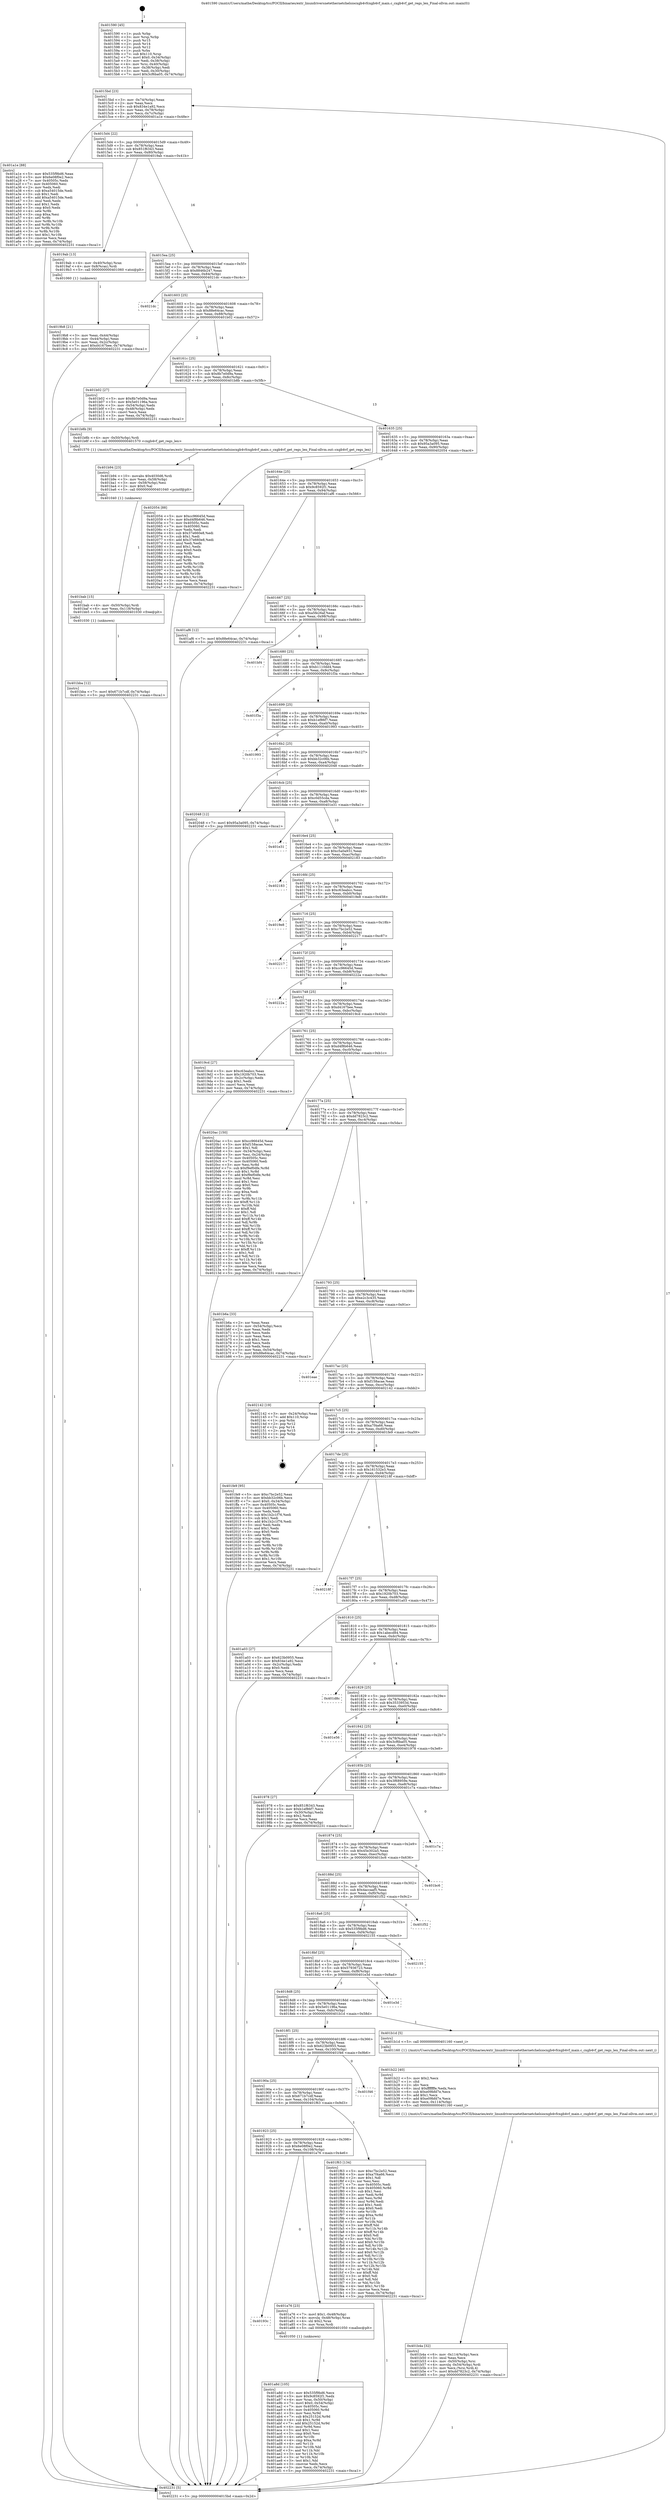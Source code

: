 digraph "0x401590" {
  label = "0x401590 (/mnt/c/Users/mathe/Desktop/tcc/POCII/binaries/extr_linuxdriversnetethernetchelsiocxgb4vfcxgb4vf_main.c_cxgb4vf_get_regs_len_Final-ollvm.out::main(0))"
  labelloc = "t"
  node[shape=record]

  Entry [label="",width=0.3,height=0.3,shape=circle,fillcolor=black,style=filled]
  "0x4015bd" [label="{
     0x4015bd [23]\l
     | [instrs]\l
     &nbsp;&nbsp;0x4015bd \<+3\>: mov -0x74(%rbp),%eax\l
     &nbsp;&nbsp;0x4015c0 \<+2\>: mov %eax,%ecx\l
     &nbsp;&nbsp;0x4015c2 \<+6\>: sub $0x834e1a92,%ecx\l
     &nbsp;&nbsp;0x4015c8 \<+3\>: mov %eax,-0x78(%rbp)\l
     &nbsp;&nbsp;0x4015cb \<+3\>: mov %ecx,-0x7c(%rbp)\l
     &nbsp;&nbsp;0x4015ce \<+6\>: je 0000000000401a1e \<main+0x48e\>\l
  }"]
  "0x401a1e" [label="{
     0x401a1e [88]\l
     | [instrs]\l
     &nbsp;&nbsp;0x401a1e \<+5\>: mov $0x535f9bd6,%eax\l
     &nbsp;&nbsp;0x401a23 \<+5\>: mov $0x6e08f0e2,%ecx\l
     &nbsp;&nbsp;0x401a28 \<+7\>: mov 0x40505c,%edx\l
     &nbsp;&nbsp;0x401a2f \<+7\>: mov 0x405060,%esi\l
     &nbsp;&nbsp;0x401a36 \<+2\>: mov %edx,%edi\l
     &nbsp;&nbsp;0x401a38 \<+6\>: sub $0xa54015de,%edi\l
     &nbsp;&nbsp;0x401a3e \<+3\>: sub $0x1,%edi\l
     &nbsp;&nbsp;0x401a41 \<+6\>: add $0xa54015de,%edi\l
     &nbsp;&nbsp;0x401a47 \<+3\>: imul %edi,%edx\l
     &nbsp;&nbsp;0x401a4a \<+3\>: and $0x1,%edx\l
     &nbsp;&nbsp;0x401a4d \<+3\>: cmp $0x0,%edx\l
     &nbsp;&nbsp;0x401a50 \<+4\>: sete %r8b\l
     &nbsp;&nbsp;0x401a54 \<+3\>: cmp $0xa,%esi\l
     &nbsp;&nbsp;0x401a57 \<+4\>: setl %r9b\l
     &nbsp;&nbsp;0x401a5b \<+3\>: mov %r8b,%r10b\l
     &nbsp;&nbsp;0x401a5e \<+3\>: and %r9b,%r10b\l
     &nbsp;&nbsp;0x401a61 \<+3\>: xor %r9b,%r8b\l
     &nbsp;&nbsp;0x401a64 \<+3\>: or %r8b,%r10b\l
     &nbsp;&nbsp;0x401a67 \<+4\>: test $0x1,%r10b\l
     &nbsp;&nbsp;0x401a6b \<+3\>: cmovne %ecx,%eax\l
     &nbsp;&nbsp;0x401a6e \<+3\>: mov %eax,-0x74(%rbp)\l
     &nbsp;&nbsp;0x401a71 \<+5\>: jmp 0000000000402231 \<main+0xca1\>\l
  }"]
  "0x4015d4" [label="{
     0x4015d4 [22]\l
     | [instrs]\l
     &nbsp;&nbsp;0x4015d4 \<+5\>: jmp 00000000004015d9 \<main+0x49\>\l
     &nbsp;&nbsp;0x4015d9 \<+3\>: mov -0x78(%rbp),%eax\l
     &nbsp;&nbsp;0x4015dc \<+5\>: sub $0x851f6343,%eax\l
     &nbsp;&nbsp;0x4015e1 \<+3\>: mov %eax,-0x80(%rbp)\l
     &nbsp;&nbsp;0x4015e4 \<+6\>: je 00000000004019ab \<main+0x41b\>\l
  }"]
  Exit [label="",width=0.3,height=0.3,shape=circle,fillcolor=black,style=filled,peripheries=2]
  "0x4019ab" [label="{
     0x4019ab [13]\l
     | [instrs]\l
     &nbsp;&nbsp;0x4019ab \<+4\>: mov -0x40(%rbp),%rax\l
     &nbsp;&nbsp;0x4019af \<+4\>: mov 0x8(%rax),%rdi\l
     &nbsp;&nbsp;0x4019b3 \<+5\>: call 0000000000401060 \<atoi@plt\>\l
     | [calls]\l
     &nbsp;&nbsp;0x401060 \{1\} (unknown)\l
  }"]
  "0x4015ea" [label="{
     0x4015ea [25]\l
     | [instrs]\l
     &nbsp;&nbsp;0x4015ea \<+5\>: jmp 00000000004015ef \<main+0x5f\>\l
     &nbsp;&nbsp;0x4015ef \<+3\>: mov -0x78(%rbp),%eax\l
     &nbsp;&nbsp;0x4015f2 \<+5\>: sub $0x8846b247,%eax\l
     &nbsp;&nbsp;0x4015f7 \<+6\>: mov %eax,-0x84(%rbp)\l
     &nbsp;&nbsp;0x4015fd \<+6\>: je 00000000004021dc \<main+0xc4c\>\l
  }"]
  "0x401bba" [label="{
     0x401bba [12]\l
     | [instrs]\l
     &nbsp;&nbsp;0x401bba \<+7\>: movl $0x671b7cdf,-0x74(%rbp)\l
     &nbsp;&nbsp;0x401bc1 \<+5\>: jmp 0000000000402231 \<main+0xca1\>\l
  }"]
  "0x4021dc" [label="{
     0x4021dc\l
  }", style=dashed]
  "0x401603" [label="{
     0x401603 [25]\l
     | [instrs]\l
     &nbsp;&nbsp;0x401603 \<+5\>: jmp 0000000000401608 \<main+0x78\>\l
     &nbsp;&nbsp;0x401608 \<+3\>: mov -0x78(%rbp),%eax\l
     &nbsp;&nbsp;0x40160b \<+5\>: sub $0x88e64cac,%eax\l
     &nbsp;&nbsp;0x401610 \<+6\>: mov %eax,-0x88(%rbp)\l
     &nbsp;&nbsp;0x401616 \<+6\>: je 0000000000401b02 \<main+0x572\>\l
  }"]
  "0x401bab" [label="{
     0x401bab [15]\l
     | [instrs]\l
     &nbsp;&nbsp;0x401bab \<+4\>: mov -0x50(%rbp),%rdi\l
     &nbsp;&nbsp;0x401baf \<+6\>: mov %eax,-0x118(%rbp)\l
     &nbsp;&nbsp;0x401bb5 \<+5\>: call 0000000000401030 \<free@plt\>\l
     | [calls]\l
     &nbsp;&nbsp;0x401030 \{1\} (unknown)\l
  }"]
  "0x401b02" [label="{
     0x401b02 [27]\l
     | [instrs]\l
     &nbsp;&nbsp;0x401b02 \<+5\>: mov $0x8b7e0d9a,%eax\l
     &nbsp;&nbsp;0x401b07 \<+5\>: mov $0x5e01196a,%ecx\l
     &nbsp;&nbsp;0x401b0c \<+3\>: mov -0x54(%rbp),%edx\l
     &nbsp;&nbsp;0x401b0f \<+3\>: cmp -0x48(%rbp),%edx\l
     &nbsp;&nbsp;0x401b12 \<+3\>: cmovl %ecx,%eax\l
     &nbsp;&nbsp;0x401b15 \<+3\>: mov %eax,-0x74(%rbp)\l
     &nbsp;&nbsp;0x401b18 \<+5\>: jmp 0000000000402231 \<main+0xca1\>\l
  }"]
  "0x40161c" [label="{
     0x40161c [25]\l
     | [instrs]\l
     &nbsp;&nbsp;0x40161c \<+5\>: jmp 0000000000401621 \<main+0x91\>\l
     &nbsp;&nbsp;0x401621 \<+3\>: mov -0x78(%rbp),%eax\l
     &nbsp;&nbsp;0x401624 \<+5\>: sub $0x8b7e0d9a,%eax\l
     &nbsp;&nbsp;0x401629 \<+6\>: mov %eax,-0x8c(%rbp)\l
     &nbsp;&nbsp;0x40162f \<+6\>: je 0000000000401b8b \<main+0x5fb\>\l
  }"]
  "0x401b94" [label="{
     0x401b94 [23]\l
     | [instrs]\l
     &nbsp;&nbsp;0x401b94 \<+10\>: movabs $0x4030d6,%rdi\l
     &nbsp;&nbsp;0x401b9e \<+3\>: mov %eax,-0x58(%rbp)\l
     &nbsp;&nbsp;0x401ba1 \<+3\>: mov -0x58(%rbp),%esi\l
     &nbsp;&nbsp;0x401ba4 \<+2\>: mov $0x0,%al\l
     &nbsp;&nbsp;0x401ba6 \<+5\>: call 0000000000401040 \<printf@plt\>\l
     | [calls]\l
     &nbsp;&nbsp;0x401040 \{1\} (unknown)\l
  }"]
  "0x401b8b" [label="{
     0x401b8b [9]\l
     | [instrs]\l
     &nbsp;&nbsp;0x401b8b \<+4\>: mov -0x50(%rbp),%rdi\l
     &nbsp;&nbsp;0x401b8f \<+5\>: call 0000000000401570 \<cxgb4vf_get_regs_len\>\l
     | [calls]\l
     &nbsp;&nbsp;0x401570 \{1\} (/mnt/c/Users/mathe/Desktop/tcc/POCII/binaries/extr_linuxdriversnetethernetchelsiocxgb4vfcxgb4vf_main.c_cxgb4vf_get_regs_len_Final-ollvm.out::cxgb4vf_get_regs_len)\l
  }"]
  "0x401635" [label="{
     0x401635 [25]\l
     | [instrs]\l
     &nbsp;&nbsp;0x401635 \<+5\>: jmp 000000000040163a \<main+0xaa\>\l
     &nbsp;&nbsp;0x40163a \<+3\>: mov -0x78(%rbp),%eax\l
     &nbsp;&nbsp;0x40163d \<+5\>: sub $0x95a3a095,%eax\l
     &nbsp;&nbsp;0x401642 \<+6\>: mov %eax,-0x90(%rbp)\l
     &nbsp;&nbsp;0x401648 \<+6\>: je 0000000000402054 \<main+0xac4\>\l
  }"]
  "0x401b4a" [label="{
     0x401b4a [32]\l
     | [instrs]\l
     &nbsp;&nbsp;0x401b4a \<+6\>: mov -0x114(%rbp),%ecx\l
     &nbsp;&nbsp;0x401b50 \<+3\>: imul %eax,%ecx\l
     &nbsp;&nbsp;0x401b53 \<+4\>: mov -0x50(%rbp),%rsi\l
     &nbsp;&nbsp;0x401b57 \<+4\>: movslq -0x54(%rbp),%rdi\l
     &nbsp;&nbsp;0x401b5b \<+3\>: mov %ecx,(%rsi,%rdi,4)\l
     &nbsp;&nbsp;0x401b5e \<+7\>: movl $0xdd7823c2,-0x74(%rbp)\l
     &nbsp;&nbsp;0x401b65 \<+5\>: jmp 0000000000402231 \<main+0xca1\>\l
  }"]
  "0x402054" [label="{
     0x402054 [88]\l
     | [instrs]\l
     &nbsp;&nbsp;0x402054 \<+5\>: mov $0xcc96645d,%eax\l
     &nbsp;&nbsp;0x402059 \<+5\>: mov $0xd4f8b646,%ecx\l
     &nbsp;&nbsp;0x40205e \<+7\>: mov 0x40505c,%edx\l
     &nbsp;&nbsp;0x402065 \<+7\>: mov 0x405060,%esi\l
     &nbsp;&nbsp;0x40206c \<+2\>: mov %edx,%edi\l
     &nbsp;&nbsp;0x40206e \<+6\>: sub $0x37e660e8,%edi\l
     &nbsp;&nbsp;0x402074 \<+3\>: sub $0x1,%edi\l
     &nbsp;&nbsp;0x402077 \<+6\>: add $0x37e660e8,%edi\l
     &nbsp;&nbsp;0x40207d \<+3\>: imul %edi,%edx\l
     &nbsp;&nbsp;0x402080 \<+3\>: and $0x1,%edx\l
     &nbsp;&nbsp;0x402083 \<+3\>: cmp $0x0,%edx\l
     &nbsp;&nbsp;0x402086 \<+4\>: sete %r8b\l
     &nbsp;&nbsp;0x40208a \<+3\>: cmp $0xa,%esi\l
     &nbsp;&nbsp;0x40208d \<+4\>: setl %r9b\l
     &nbsp;&nbsp;0x402091 \<+3\>: mov %r8b,%r10b\l
     &nbsp;&nbsp;0x402094 \<+3\>: and %r9b,%r10b\l
     &nbsp;&nbsp;0x402097 \<+3\>: xor %r9b,%r8b\l
     &nbsp;&nbsp;0x40209a \<+3\>: or %r8b,%r10b\l
     &nbsp;&nbsp;0x40209d \<+4\>: test $0x1,%r10b\l
     &nbsp;&nbsp;0x4020a1 \<+3\>: cmovne %ecx,%eax\l
     &nbsp;&nbsp;0x4020a4 \<+3\>: mov %eax,-0x74(%rbp)\l
     &nbsp;&nbsp;0x4020a7 \<+5\>: jmp 0000000000402231 \<main+0xca1\>\l
  }"]
  "0x40164e" [label="{
     0x40164e [25]\l
     | [instrs]\l
     &nbsp;&nbsp;0x40164e \<+5\>: jmp 0000000000401653 \<main+0xc3\>\l
     &nbsp;&nbsp;0x401653 \<+3\>: mov -0x78(%rbp),%eax\l
     &nbsp;&nbsp;0x401656 \<+5\>: sub $0x9c8592f1,%eax\l
     &nbsp;&nbsp;0x40165b \<+6\>: mov %eax,-0x94(%rbp)\l
     &nbsp;&nbsp;0x401661 \<+6\>: je 0000000000401af6 \<main+0x566\>\l
  }"]
  "0x401b22" [label="{
     0x401b22 [40]\l
     | [instrs]\l
     &nbsp;&nbsp;0x401b22 \<+5\>: mov $0x2,%ecx\l
     &nbsp;&nbsp;0x401b27 \<+1\>: cltd\l
     &nbsp;&nbsp;0x401b28 \<+2\>: idiv %ecx\l
     &nbsp;&nbsp;0x401b2a \<+6\>: imul $0xfffffffe,%edx,%ecx\l
     &nbsp;&nbsp;0x401b30 \<+6\>: sub $0xe09bfd7e,%ecx\l
     &nbsp;&nbsp;0x401b36 \<+3\>: add $0x1,%ecx\l
     &nbsp;&nbsp;0x401b39 \<+6\>: add $0xe09bfd7e,%ecx\l
     &nbsp;&nbsp;0x401b3f \<+6\>: mov %ecx,-0x114(%rbp)\l
     &nbsp;&nbsp;0x401b45 \<+5\>: call 0000000000401160 \<next_i\>\l
     | [calls]\l
     &nbsp;&nbsp;0x401160 \{1\} (/mnt/c/Users/mathe/Desktop/tcc/POCII/binaries/extr_linuxdriversnetethernetchelsiocxgb4vfcxgb4vf_main.c_cxgb4vf_get_regs_len_Final-ollvm.out::next_i)\l
  }"]
  "0x401af6" [label="{
     0x401af6 [12]\l
     | [instrs]\l
     &nbsp;&nbsp;0x401af6 \<+7\>: movl $0x88e64cac,-0x74(%rbp)\l
     &nbsp;&nbsp;0x401afd \<+5\>: jmp 0000000000402231 \<main+0xca1\>\l
  }"]
  "0x401667" [label="{
     0x401667 [25]\l
     | [instrs]\l
     &nbsp;&nbsp;0x401667 \<+5\>: jmp 000000000040166c \<main+0xdc\>\l
     &nbsp;&nbsp;0x40166c \<+3\>: mov -0x78(%rbp),%eax\l
     &nbsp;&nbsp;0x40166f \<+5\>: sub $0xa5fe26af,%eax\l
     &nbsp;&nbsp;0x401674 \<+6\>: mov %eax,-0x98(%rbp)\l
     &nbsp;&nbsp;0x40167a \<+6\>: je 0000000000401bf4 \<main+0x664\>\l
  }"]
  "0x401a8d" [label="{
     0x401a8d [105]\l
     | [instrs]\l
     &nbsp;&nbsp;0x401a8d \<+5\>: mov $0x535f9bd6,%ecx\l
     &nbsp;&nbsp;0x401a92 \<+5\>: mov $0x9c8592f1,%edx\l
     &nbsp;&nbsp;0x401a97 \<+4\>: mov %rax,-0x50(%rbp)\l
     &nbsp;&nbsp;0x401a9b \<+7\>: movl $0x0,-0x54(%rbp)\l
     &nbsp;&nbsp;0x401aa2 \<+7\>: mov 0x40505c,%esi\l
     &nbsp;&nbsp;0x401aa9 \<+8\>: mov 0x405060,%r8d\l
     &nbsp;&nbsp;0x401ab1 \<+3\>: mov %esi,%r9d\l
     &nbsp;&nbsp;0x401ab4 \<+7\>: sub $0x25152d,%r9d\l
     &nbsp;&nbsp;0x401abb \<+4\>: sub $0x1,%r9d\l
     &nbsp;&nbsp;0x401abf \<+7\>: add $0x25152d,%r9d\l
     &nbsp;&nbsp;0x401ac6 \<+4\>: imul %r9d,%esi\l
     &nbsp;&nbsp;0x401aca \<+3\>: and $0x1,%esi\l
     &nbsp;&nbsp;0x401acd \<+3\>: cmp $0x0,%esi\l
     &nbsp;&nbsp;0x401ad0 \<+4\>: sete %r10b\l
     &nbsp;&nbsp;0x401ad4 \<+4\>: cmp $0xa,%r8d\l
     &nbsp;&nbsp;0x401ad8 \<+4\>: setl %r11b\l
     &nbsp;&nbsp;0x401adc \<+3\>: mov %r10b,%bl\l
     &nbsp;&nbsp;0x401adf \<+3\>: and %r11b,%bl\l
     &nbsp;&nbsp;0x401ae2 \<+3\>: xor %r11b,%r10b\l
     &nbsp;&nbsp;0x401ae5 \<+3\>: or %r10b,%bl\l
     &nbsp;&nbsp;0x401ae8 \<+3\>: test $0x1,%bl\l
     &nbsp;&nbsp;0x401aeb \<+3\>: cmovne %edx,%ecx\l
     &nbsp;&nbsp;0x401aee \<+3\>: mov %ecx,-0x74(%rbp)\l
     &nbsp;&nbsp;0x401af1 \<+5\>: jmp 0000000000402231 \<main+0xca1\>\l
  }"]
  "0x401bf4" [label="{
     0x401bf4\l
  }", style=dashed]
  "0x401680" [label="{
     0x401680 [25]\l
     | [instrs]\l
     &nbsp;&nbsp;0x401680 \<+5\>: jmp 0000000000401685 \<main+0xf5\>\l
     &nbsp;&nbsp;0x401685 \<+3\>: mov -0x78(%rbp),%eax\l
     &nbsp;&nbsp;0x401688 \<+5\>: sub $0xb1110dd4,%eax\l
     &nbsp;&nbsp;0x40168d \<+6\>: mov %eax,-0x9c(%rbp)\l
     &nbsp;&nbsp;0x401693 \<+6\>: je 0000000000401f3a \<main+0x9aa\>\l
  }"]
  "0x40193c" [label="{
     0x40193c\l
  }", style=dashed]
  "0x401f3a" [label="{
     0x401f3a\l
  }", style=dashed]
  "0x401699" [label="{
     0x401699 [25]\l
     | [instrs]\l
     &nbsp;&nbsp;0x401699 \<+5\>: jmp 000000000040169e \<main+0x10e\>\l
     &nbsp;&nbsp;0x40169e \<+3\>: mov -0x78(%rbp),%eax\l
     &nbsp;&nbsp;0x4016a1 \<+5\>: sub $0xb1ef86f7,%eax\l
     &nbsp;&nbsp;0x4016a6 \<+6\>: mov %eax,-0xa0(%rbp)\l
     &nbsp;&nbsp;0x4016ac \<+6\>: je 0000000000401993 \<main+0x403\>\l
  }"]
  "0x401a76" [label="{
     0x401a76 [23]\l
     | [instrs]\l
     &nbsp;&nbsp;0x401a76 \<+7\>: movl $0x1,-0x48(%rbp)\l
     &nbsp;&nbsp;0x401a7d \<+4\>: movslq -0x48(%rbp),%rax\l
     &nbsp;&nbsp;0x401a81 \<+4\>: shl $0x2,%rax\l
     &nbsp;&nbsp;0x401a85 \<+3\>: mov %rax,%rdi\l
     &nbsp;&nbsp;0x401a88 \<+5\>: call 0000000000401050 \<malloc@plt\>\l
     | [calls]\l
     &nbsp;&nbsp;0x401050 \{1\} (unknown)\l
  }"]
  "0x401993" [label="{
     0x401993\l
  }", style=dashed]
  "0x4016b2" [label="{
     0x4016b2 [25]\l
     | [instrs]\l
     &nbsp;&nbsp;0x4016b2 \<+5\>: jmp 00000000004016b7 \<main+0x127\>\l
     &nbsp;&nbsp;0x4016b7 \<+3\>: mov -0x78(%rbp),%eax\l
     &nbsp;&nbsp;0x4016ba \<+5\>: sub $0xbb32c06b,%eax\l
     &nbsp;&nbsp;0x4016bf \<+6\>: mov %eax,-0xa4(%rbp)\l
     &nbsp;&nbsp;0x4016c5 \<+6\>: je 0000000000402048 \<main+0xab8\>\l
  }"]
  "0x401923" [label="{
     0x401923 [25]\l
     | [instrs]\l
     &nbsp;&nbsp;0x401923 \<+5\>: jmp 0000000000401928 \<main+0x398\>\l
     &nbsp;&nbsp;0x401928 \<+3\>: mov -0x78(%rbp),%eax\l
     &nbsp;&nbsp;0x40192b \<+5\>: sub $0x6e08f0e2,%eax\l
     &nbsp;&nbsp;0x401930 \<+6\>: mov %eax,-0x108(%rbp)\l
     &nbsp;&nbsp;0x401936 \<+6\>: je 0000000000401a76 \<main+0x4e6\>\l
  }"]
  "0x402048" [label="{
     0x402048 [12]\l
     | [instrs]\l
     &nbsp;&nbsp;0x402048 \<+7\>: movl $0x95a3a095,-0x74(%rbp)\l
     &nbsp;&nbsp;0x40204f \<+5\>: jmp 0000000000402231 \<main+0xca1\>\l
  }"]
  "0x4016cb" [label="{
     0x4016cb [25]\l
     | [instrs]\l
     &nbsp;&nbsp;0x4016cb \<+5\>: jmp 00000000004016d0 \<main+0x140\>\l
     &nbsp;&nbsp;0x4016d0 \<+3\>: mov -0x78(%rbp),%eax\l
     &nbsp;&nbsp;0x4016d3 \<+5\>: sub $0xc0d55cda,%eax\l
     &nbsp;&nbsp;0x4016d8 \<+6\>: mov %eax,-0xa8(%rbp)\l
     &nbsp;&nbsp;0x4016de \<+6\>: je 0000000000401e31 \<main+0x8a1\>\l
  }"]
  "0x401f63" [label="{
     0x401f63 [134]\l
     | [instrs]\l
     &nbsp;&nbsp;0x401f63 \<+5\>: mov $0xc7bc2e52,%eax\l
     &nbsp;&nbsp;0x401f68 \<+5\>: mov $0xa7f4a66,%ecx\l
     &nbsp;&nbsp;0x401f6d \<+2\>: mov $0x1,%dl\l
     &nbsp;&nbsp;0x401f6f \<+2\>: xor %esi,%esi\l
     &nbsp;&nbsp;0x401f71 \<+7\>: mov 0x40505c,%edi\l
     &nbsp;&nbsp;0x401f78 \<+8\>: mov 0x405060,%r8d\l
     &nbsp;&nbsp;0x401f80 \<+3\>: sub $0x1,%esi\l
     &nbsp;&nbsp;0x401f83 \<+3\>: mov %edi,%r9d\l
     &nbsp;&nbsp;0x401f86 \<+3\>: add %esi,%r9d\l
     &nbsp;&nbsp;0x401f89 \<+4\>: imul %r9d,%edi\l
     &nbsp;&nbsp;0x401f8d \<+3\>: and $0x1,%edi\l
     &nbsp;&nbsp;0x401f90 \<+3\>: cmp $0x0,%edi\l
     &nbsp;&nbsp;0x401f93 \<+4\>: sete %r10b\l
     &nbsp;&nbsp;0x401f97 \<+4\>: cmp $0xa,%r8d\l
     &nbsp;&nbsp;0x401f9b \<+4\>: setl %r11b\l
     &nbsp;&nbsp;0x401f9f \<+3\>: mov %r10b,%bl\l
     &nbsp;&nbsp;0x401fa2 \<+3\>: xor $0xff,%bl\l
     &nbsp;&nbsp;0x401fa5 \<+3\>: mov %r11b,%r14b\l
     &nbsp;&nbsp;0x401fa8 \<+4\>: xor $0xff,%r14b\l
     &nbsp;&nbsp;0x401fac \<+3\>: xor $0x0,%dl\l
     &nbsp;&nbsp;0x401faf \<+3\>: mov %bl,%r15b\l
     &nbsp;&nbsp;0x401fb2 \<+4\>: and $0x0,%r15b\l
     &nbsp;&nbsp;0x401fb6 \<+3\>: and %dl,%r10b\l
     &nbsp;&nbsp;0x401fb9 \<+3\>: mov %r14b,%r12b\l
     &nbsp;&nbsp;0x401fbc \<+4\>: and $0x0,%r12b\l
     &nbsp;&nbsp;0x401fc0 \<+3\>: and %dl,%r11b\l
     &nbsp;&nbsp;0x401fc3 \<+3\>: or %r10b,%r15b\l
     &nbsp;&nbsp;0x401fc6 \<+3\>: or %r11b,%r12b\l
     &nbsp;&nbsp;0x401fc9 \<+3\>: xor %r12b,%r15b\l
     &nbsp;&nbsp;0x401fcc \<+3\>: or %r14b,%bl\l
     &nbsp;&nbsp;0x401fcf \<+3\>: xor $0xff,%bl\l
     &nbsp;&nbsp;0x401fd2 \<+3\>: or $0x0,%dl\l
     &nbsp;&nbsp;0x401fd5 \<+2\>: and %dl,%bl\l
     &nbsp;&nbsp;0x401fd7 \<+3\>: or %bl,%r15b\l
     &nbsp;&nbsp;0x401fda \<+4\>: test $0x1,%r15b\l
     &nbsp;&nbsp;0x401fde \<+3\>: cmovne %ecx,%eax\l
     &nbsp;&nbsp;0x401fe1 \<+3\>: mov %eax,-0x74(%rbp)\l
     &nbsp;&nbsp;0x401fe4 \<+5\>: jmp 0000000000402231 \<main+0xca1\>\l
  }"]
  "0x401e31" [label="{
     0x401e31\l
  }", style=dashed]
  "0x4016e4" [label="{
     0x4016e4 [25]\l
     | [instrs]\l
     &nbsp;&nbsp;0x4016e4 \<+5\>: jmp 00000000004016e9 \<main+0x159\>\l
     &nbsp;&nbsp;0x4016e9 \<+3\>: mov -0x78(%rbp),%eax\l
     &nbsp;&nbsp;0x4016ec \<+5\>: sub $0xc5a0a931,%eax\l
     &nbsp;&nbsp;0x4016f1 \<+6\>: mov %eax,-0xac(%rbp)\l
     &nbsp;&nbsp;0x4016f7 \<+6\>: je 0000000000402183 \<main+0xbf3\>\l
  }"]
  "0x40190a" [label="{
     0x40190a [25]\l
     | [instrs]\l
     &nbsp;&nbsp;0x40190a \<+5\>: jmp 000000000040190f \<main+0x37f\>\l
     &nbsp;&nbsp;0x40190f \<+3\>: mov -0x78(%rbp),%eax\l
     &nbsp;&nbsp;0x401912 \<+5\>: sub $0x671b7cdf,%eax\l
     &nbsp;&nbsp;0x401917 \<+6\>: mov %eax,-0x104(%rbp)\l
     &nbsp;&nbsp;0x40191d \<+6\>: je 0000000000401f63 \<main+0x9d3\>\l
  }"]
  "0x402183" [label="{
     0x402183\l
  }", style=dashed]
  "0x4016fd" [label="{
     0x4016fd [25]\l
     | [instrs]\l
     &nbsp;&nbsp;0x4016fd \<+5\>: jmp 0000000000401702 \<main+0x172\>\l
     &nbsp;&nbsp;0x401702 \<+3\>: mov -0x78(%rbp),%eax\l
     &nbsp;&nbsp;0x401705 \<+5\>: sub $0xc63eabcc,%eax\l
     &nbsp;&nbsp;0x40170a \<+6\>: mov %eax,-0xb0(%rbp)\l
     &nbsp;&nbsp;0x401710 \<+6\>: je 00000000004019e8 \<main+0x458\>\l
  }"]
  "0x401f46" [label="{
     0x401f46\l
  }", style=dashed]
  "0x4019e8" [label="{
     0x4019e8\l
  }", style=dashed]
  "0x401716" [label="{
     0x401716 [25]\l
     | [instrs]\l
     &nbsp;&nbsp;0x401716 \<+5\>: jmp 000000000040171b \<main+0x18b\>\l
     &nbsp;&nbsp;0x40171b \<+3\>: mov -0x78(%rbp),%eax\l
     &nbsp;&nbsp;0x40171e \<+5\>: sub $0xc7bc2e52,%eax\l
     &nbsp;&nbsp;0x401723 \<+6\>: mov %eax,-0xb4(%rbp)\l
     &nbsp;&nbsp;0x401729 \<+6\>: je 0000000000402217 \<main+0xc87\>\l
  }"]
  "0x4018f1" [label="{
     0x4018f1 [25]\l
     | [instrs]\l
     &nbsp;&nbsp;0x4018f1 \<+5\>: jmp 00000000004018f6 \<main+0x366\>\l
     &nbsp;&nbsp;0x4018f6 \<+3\>: mov -0x78(%rbp),%eax\l
     &nbsp;&nbsp;0x4018f9 \<+5\>: sub $0x623b0955,%eax\l
     &nbsp;&nbsp;0x4018fe \<+6\>: mov %eax,-0x100(%rbp)\l
     &nbsp;&nbsp;0x401904 \<+6\>: je 0000000000401f46 \<main+0x9b6\>\l
  }"]
  "0x402217" [label="{
     0x402217\l
  }", style=dashed]
  "0x40172f" [label="{
     0x40172f [25]\l
     | [instrs]\l
     &nbsp;&nbsp;0x40172f \<+5\>: jmp 0000000000401734 \<main+0x1a4\>\l
     &nbsp;&nbsp;0x401734 \<+3\>: mov -0x78(%rbp),%eax\l
     &nbsp;&nbsp;0x401737 \<+5\>: sub $0xcc96645d,%eax\l
     &nbsp;&nbsp;0x40173c \<+6\>: mov %eax,-0xb8(%rbp)\l
     &nbsp;&nbsp;0x401742 \<+6\>: je 000000000040222a \<main+0xc9a\>\l
  }"]
  "0x401b1d" [label="{
     0x401b1d [5]\l
     | [instrs]\l
     &nbsp;&nbsp;0x401b1d \<+5\>: call 0000000000401160 \<next_i\>\l
     | [calls]\l
     &nbsp;&nbsp;0x401160 \{1\} (/mnt/c/Users/mathe/Desktop/tcc/POCII/binaries/extr_linuxdriversnetethernetchelsiocxgb4vfcxgb4vf_main.c_cxgb4vf_get_regs_len_Final-ollvm.out::next_i)\l
  }"]
  "0x40222a" [label="{
     0x40222a\l
  }", style=dashed]
  "0x401748" [label="{
     0x401748 [25]\l
     | [instrs]\l
     &nbsp;&nbsp;0x401748 \<+5\>: jmp 000000000040174d \<main+0x1bd\>\l
     &nbsp;&nbsp;0x40174d \<+3\>: mov -0x78(%rbp),%eax\l
     &nbsp;&nbsp;0x401750 \<+5\>: sub $0xd4167bee,%eax\l
     &nbsp;&nbsp;0x401755 \<+6\>: mov %eax,-0xbc(%rbp)\l
     &nbsp;&nbsp;0x40175b \<+6\>: je 00000000004019cd \<main+0x43d\>\l
  }"]
  "0x4018d8" [label="{
     0x4018d8 [25]\l
     | [instrs]\l
     &nbsp;&nbsp;0x4018d8 \<+5\>: jmp 00000000004018dd \<main+0x34d\>\l
     &nbsp;&nbsp;0x4018dd \<+3\>: mov -0x78(%rbp),%eax\l
     &nbsp;&nbsp;0x4018e0 \<+5\>: sub $0x5e01196a,%eax\l
     &nbsp;&nbsp;0x4018e5 \<+6\>: mov %eax,-0xfc(%rbp)\l
     &nbsp;&nbsp;0x4018eb \<+6\>: je 0000000000401b1d \<main+0x58d\>\l
  }"]
  "0x4019cd" [label="{
     0x4019cd [27]\l
     | [instrs]\l
     &nbsp;&nbsp;0x4019cd \<+5\>: mov $0xc63eabcc,%eax\l
     &nbsp;&nbsp;0x4019d2 \<+5\>: mov $0x1920b703,%ecx\l
     &nbsp;&nbsp;0x4019d7 \<+3\>: mov -0x2c(%rbp),%edx\l
     &nbsp;&nbsp;0x4019da \<+3\>: cmp $0x1,%edx\l
     &nbsp;&nbsp;0x4019dd \<+3\>: cmovl %ecx,%eax\l
     &nbsp;&nbsp;0x4019e0 \<+3\>: mov %eax,-0x74(%rbp)\l
     &nbsp;&nbsp;0x4019e3 \<+5\>: jmp 0000000000402231 \<main+0xca1\>\l
  }"]
  "0x401761" [label="{
     0x401761 [25]\l
     | [instrs]\l
     &nbsp;&nbsp;0x401761 \<+5\>: jmp 0000000000401766 \<main+0x1d6\>\l
     &nbsp;&nbsp;0x401766 \<+3\>: mov -0x78(%rbp),%eax\l
     &nbsp;&nbsp;0x401769 \<+5\>: sub $0xd4f8b646,%eax\l
     &nbsp;&nbsp;0x40176e \<+6\>: mov %eax,-0xc0(%rbp)\l
     &nbsp;&nbsp;0x401774 \<+6\>: je 00000000004020ac \<main+0xb1c\>\l
  }"]
  "0x401e3d" [label="{
     0x401e3d\l
  }", style=dashed]
  "0x4020ac" [label="{
     0x4020ac [150]\l
     | [instrs]\l
     &nbsp;&nbsp;0x4020ac \<+5\>: mov $0xcc96645d,%eax\l
     &nbsp;&nbsp;0x4020b1 \<+5\>: mov $0xf158acae,%ecx\l
     &nbsp;&nbsp;0x4020b6 \<+2\>: mov $0x1,%dl\l
     &nbsp;&nbsp;0x4020b8 \<+3\>: mov -0x34(%rbp),%esi\l
     &nbsp;&nbsp;0x4020bb \<+3\>: mov %esi,-0x24(%rbp)\l
     &nbsp;&nbsp;0x4020be \<+7\>: mov 0x40505c,%esi\l
     &nbsp;&nbsp;0x4020c5 \<+7\>: mov 0x405060,%edi\l
     &nbsp;&nbsp;0x4020cc \<+3\>: mov %esi,%r8d\l
     &nbsp;&nbsp;0x4020cf \<+7\>: sub $0xf9ef0dfe,%r8d\l
     &nbsp;&nbsp;0x4020d6 \<+4\>: sub $0x1,%r8d\l
     &nbsp;&nbsp;0x4020da \<+7\>: add $0xf9ef0dfe,%r8d\l
     &nbsp;&nbsp;0x4020e1 \<+4\>: imul %r8d,%esi\l
     &nbsp;&nbsp;0x4020e5 \<+3\>: and $0x1,%esi\l
     &nbsp;&nbsp;0x4020e8 \<+3\>: cmp $0x0,%esi\l
     &nbsp;&nbsp;0x4020eb \<+4\>: sete %r9b\l
     &nbsp;&nbsp;0x4020ef \<+3\>: cmp $0xa,%edi\l
     &nbsp;&nbsp;0x4020f2 \<+4\>: setl %r10b\l
     &nbsp;&nbsp;0x4020f6 \<+3\>: mov %r9b,%r11b\l
     &nbsp;&nbsp;0x4020f9 \<+4\>: xor $0xff,%r11b\l
     &nbsp;&nbsp;0x4020fd \<+3\>: mov %r10b,%bl\l
     &nbsp;&nbsp;0x402100 \<+3\>: xor $0xff,%bl\l
     &nbsp;&nbsp;0x402103 \<+3\>: xor $0x1,%dl\l
     &nbsp;&nbsp;0x402106 \<+3\>: mov %r11b,%r14b\l
     &nbsp;&nbsp;0x402109 \<+4\>: and $0xff,%r14b\l
     &nbsp;&nbsp;0x40210d \<+3\>: and %dl,%r9b\l
     &nbsp;&nbsp;0x402110 \<+3\>: mov %bl,%r15b\l
     &nbsp;&nbsp;0x402113 \<+4\>: and $0xff,%r15b\l
     &nbsp;&nbsp;0x402117 \<+3\>: and %dl,%r10b\l
     &nbsp;&nbsp;0x40211a \<+3\>: or %r9b,%r14b\l
     &nbsp;&nbsp;0x40211d \<+3\>: or %r10b,%r15b\l
     &nbsp;&nbsp;0x402120 \<+3\>: xor %r15b,%r14b\l
     &nbsp;&nbsp;0x402123 \<+3\>: or %bl,%r11b\l
     &nbsp;&nbsp;0x402126 \<+4\>: xor $0xff,%r11b\l
     &nbsp;&nbsp;0x40212a \<+3\>: or $0x1,%dl\l
     &nbsp;&nbsp;0x40212d \<+3\>: and %dl,%r11b\l
     &nbsp;&nbsp;0x402130 \<+3\>: or %r11b,%r14b\l
     &nbsp;&nbsp;0x402133 \<+4\>: test $0x1,%r14b\l
     &nbsp;&nbsp;0x402137 \<+3\>: cmovne %ecx,%eax\l
     &nbsp;&nbsp;0x40213a \<+3\>: mov %eax,-0x74(%rbp)\l
     &nbsp;&nbsp;0x40213d \<+5\>: jmp 0000000000402231 \<main+0xca1\>\l
  }"]
  "0x40177a" [label="{
     0x40177a [25]\l
     | [instrs]\l
     &nbsp;&nbsp;0x40177a \<+5\>: jmp 000000000040177f \<main+0x1ef\>\l
     &nbsp;&nbsp;0x40177f \<+3\>: mov -0x78(%rbp),%eax\l
     &nbsp;&nbsp;0x401782 \<+5\>: sub $0xdd7823c2,%eax\l
     &nbsp;&nbsp;0x401787 \<+6\>: mov %eax,-0xc4(%rbp)\l
     &nbsp;&nbsp;0x40178d \<+6\>: je 0000000000401b6a \<main+0x5da\>\l
  }"]
  "0x4018bf" [label="{
     0x4018bf [25]\l
     | [instrs]\l
     &nbsp;&nbsp;0x4018bf \<+5\>: jmp 00000000004018c4 \<main+0x334\>\l
     &nbsp;&nbsp;0x4018c4 \<+3\>: mov -0x78(%rbp),%eax\l
     &nbsp;&nbsp;0x4018c7 \<+5\>: sub $0x57936723,%eax\l
     &nbsp;&nbsp;0x4018cc \<+6\>: mov %eax,-0xf8(%rbp)\l
     &nbsp;&nbsp;0x4018d2 \<+6\>: je 0000000000401e3d \<main+0x8ad\>\l
  }"]
  "0x401b6a" [label="{
     0x401b6a [33]\l
     | [instrs]\l
     &nbsp;&nbsp;0x401b6a \<+2\>: xor %eax,%eax\l
     &nbsp;&nbsp;0x401b6c \<+3\>: mov -0x54(%rbp),%ecx\l
     &nbsp;&nbsp;0x401b6f \<+2\>: mov %eax,%edx\l
     &nbsp;&nbsp;0x401b71 \<+2\>: sub %ecx,%edx\l
     &nbsp;&nbsp;0x401b73 \<+2\>: mov %eax,%ecx\l
     &nbsp;&nbsp;0x401b75 \<+3\>: sub $0x1,%ecx\l
     &nbsp;&nbsp;0x401b78 \<+2\>: add %ecx,%edx\l
     &nbsp;&nbsp;0x401b7a \<+2\>: sub %edx,%eax\l
     &nbsp;&nbsp;0x401b7c \<+3\>: mov %eax,-0x54(%rbp)\l
     &nbsp;&nbsp;0x401b7f \<+7\>: movl $0x88e64cac,-0x74(%rbp)\l
     &nbsp;&nbsp;0x401b86 \<+5\>: jmp 0000000000402231 \<main+0xca1\>\l
  }"]
  "0x401793" [label="{
     0x401793 [25]\l
     | [instrs]\l
     &nbsp;&nbsp;0x401793 \<+5\>: jmp 0000000000401798 \<main+0x208\>\l
     &nbsp;&nbsp;0x401798 \<+3\>: mov -0x78(%rbp),%eax\l
     &nbsp;&nbsp;0x40179b \<+5\>: sub $0xe2c3c435,%eax\l
     &nbsp;&nbsp;0x4017a0 \<+6\>: mov %eax,-0xc8(%rbp)\l
     &nbsp;&nbsp;0x4017a6 \<+6\>: je 0000000000401eae \<main+0x91e\>\l
  }"]
  "0x402155" [label="{
     0x402155\l
  }", style=dashed]
  "0x401eae" [label="{
     0x401eae\l
  }", style=dashed]
  "0x4017ac" [label="{
     0x4017ac [25]\l
     | [instrs]\l
     &nbsp;&nbsp;0x4017ac \<+5\>: jmp 00000000004017b1 \<main+0x221\>\l
     &nbsp;&nbsp;0x4017b1 \<+3\>: mov -0x78(%rbp),%eax\l
     &nbsp;&nbsp;0x4017b4 \<+5\>: sub $0xf158acae,%eax\l
     &nbsp;&nbsp;0x4017b9 \<+6\>: mov %eax,-0xcc(%rbp)\l
     &nbsp;&nbsp;0x4017bf \<+6\>: je 0000000000402142 \<main+0xbb2\>\l
  }"]
  "0x4018a6" [label="{
     0x4018a6 [25]\l
     | [instrs]\l
     &nbsp;&nbsp;0x4018a6 \<+5\>: jmp 00000000004018ab \<main+0x31b\>\l
     &nbsp;&nbsp;0x4018ab \<+3\>: mov -0x78(%rbp),%eax\l
     &nbsp;&nbsp;0x4018ae \<+5\>: sub $0x535f9bd6,%eax\l
     &nbsp;&nbsp;0x4018b3 \<+6\>: mov %eax,-0xf4(%rbp)\l
     &nbsp;&nbsp;0x4018b9 \<+6\>: je 0000000000402155 \<main+0xbc5\>\l
  }"]
  "0x402142" [label="{
     0x402142 [19]\l
     | [instrs]\l
     &nbsp;&nbsp;0x402142 \<+3\>: mov -0x24(%rbp),%eax\l
     &nbsp;&nbsp;0x402145 \<+7\>: add $0x110,%rsp\l
     &nbsp;&nbsp;0x40214c \<+1\>: pop %rbx\l
     &nbsp;&nbsp;0x40214d \<+2\>: pop %r12\l
     &nbsp;&nbsp;0x40214f \<+2\>: pop %r14\l
     &nbsp;&nbsp;0x402151 \<+2\>: pop %r15\l
     &nbsp;&nbsp;0x402153 \<+1\>: pop %rbp\l
     &nbsp;&nbsp;0x402154 \<+1\>: ret\l
  }"]
  "0x4017c5" [label="{
     0x4017c5 [25]\l
     | [instrs]\l
     &nbsp;&nbsp;0x4017c5 \<+5\>: jmp 00000000004017ca \<main+0x23a\>\l
     &nbsp;&nbsp;0x4017ca \<+3\>: mov -0x78(%rbp),%eax\l
     &nbsp;&nbsp;0x4017cd \<+5\>: sub $0xa7f4a66,%eax\l
     &nbsp;&nbsp;0x4017d2 \<+6\>: mov %eax,-0xd0(%rbp)\l
     &nbsp;&nbsp;0x4017d8 \<+6\>: je 0000000000401fe9 \<main+0xa59\>\l
  }"]
  "0x401f52" [label="{
     0x401f52\l
  }", style=dashed]
  "0x401fe9" [label="{
     0x401fe9 [95]\l
     | [instrs]\l
     &nbsp;&nbsp;0x401fe9 \<+5\>: mov $0xc7bc2e52,%eax\l
     &nbsp;&nbsp;0x401fee \<+5\>: mov $0xbb32c06b,%ecx\l
     &nbsp;&nbsp;0x401ff3 \<+7\>: movl $0x0,-0x34(%rbp)\l
     &nbsp;&nbsp;0x401ffa \<+7\>: mov 0x40505c,%edx\l
     &nbsp;&nbsp;0x402001 \<+7\>: mov 0x405060,%esi\l
     &nbsp;&nbsp;0x402008 \<+2\>: mov %edx,%edi\l
     &nbsp;&nbsp;0x40200a \<+6\>: sub $0x1b2c1f76,%edi\l
     &nbsp;&nbsp;0x402010 \<+3\>: sub $0x1,%edi\l
     &nbsp;&nbsp;0x402013 \<+6\>: add $0x1b2c1f76,%edi\l
     &nbsp;&nbsp;0x402019 \<+3\>: imul %edi,%edx\l
     &nbsp;&nbsp;0x40201c \<+3\>: and $0x1,%edx\l
     &nbsp;&nbsp;0x40201f \<+3\>: cmp $0x0,%edx\l
     &nbsp;&nbsp;0x402022 \<+4\>: sete %r8b\l
     &nbsp;&nbsp;0x402026 \<+3\>: cmp $0xa,%esi\l
     &nbsp;&nbsp;0x402029 \<+4\>: setl %r9b\l
     &nbsp;&nbsp;0x40202d \<+3\>: mov %r8b,%r10b\l
     &nbsp;&nbsp;0x402030 \<+3\>: and %r9b,%r10b\l
     &nbsp;&nbsp;0x402033 \<+3\>: xor %r9b,%r8b\l
     &nbsp;&nbsp;0x402036 \<+3\>: or %r8b,%r10b\l
     &nbsp;&nbsp;0x402039 \<+4\>: test $0x1,%r10b\l
     &nbsp;&nbsp;0x40203d \<+3\>: cmovne %ecx,%eax\l
     &nbsp;&nbsp;0x402040 \<+3\>: mov %eax,-0x74(%rbp)\l
     &nbsp;&nbsp;0x402043 \<+5\>: jmp 0000000000402231 \<main+0xca1\>\l
  }"]
  "0x4017de" [label="{
     0x4017de [25]\l
     | [instrs]\l
     &nbsp;&nbsp;0x4017de \<+5\>: jmp 00000000004017e3 \<main+0x253\>\l
     &nbsp;&nbsp;0x4017e3 \<+3\>: mov -0x78(%rbp),%eax\l
     &nbsp;&nbsp;0x4017e6 \<+5\>: sub $0x161532e3,%eax\l
     &nbsp;&nbsp;0x4017eb \<+6\>: mov %eax,-0xd4(%rbp)\l
     &nbsp;&nbsp;0x4017f1 \<+6\>: je 000000000040218f \<main+0xbff\>\l
  }"]
  "0x40188d" [label="{
     0x40188d [25]\l
     | [instrs]\l
     &nbsp;&nbsp;0x40188d \<+5\>: jmp 0000000000401892 \<main+0x302\>\l
     &nbsp;&nbsp;0x401892 \<+3\>: mov -0x78(%rbp),%eax\l
     &nbsp;&nbsp;0x401895 \<+5\>: sub $0x4accaaf5,%eax\l
     &nbsp;&nbsp;0x40189a \<+6\>: mov %eax,-0xf0(%rbp)\l
     &nbsp;&nbsp;0x4018a0 \<+6\>: je 0000000000401f52 \<main+0x9c2\>\l
  }"]
  "0x40218f" [label="{
     0x40218f\l
  }", style=dashed]
  "0x4017f7" [label="{
     0x4017f7 [25]\l
     | [instrs]\l
     &nbsp;&nbsp;0x4017f7 \<+5\>: jmp 00000000004017fc \<main+0x26c\>\l
     &nbsp;&nbsp;0x4017fc \<+3\>: mov -0x78(%rbp),%eax\l
     &nbsp;&nbsp;0x4017ff \<+5\>: sub $0x1920b703,%eax\l
     &nbsp;&nbsp;0x401804 \<+6\>: mov %eax,-0xd8(%rbp)\l
     &nbsp;&nbsp;0x40180a \<+6\>: je 0000000000401a03 \<main+0x473\>\l
  }"]
  "0x401bc6" [label="{
     0x401bc6\l
  }", style=dashed]
  "0x401a03" [label="{
     0x401a03 [27]\l
     | [instrs]\l
     &nbsp;&nbsp;0x401a03 \<+5\>: mov $0x623b0955,%eax\l
     &nbsp;&nbsp;0x401a08 \<+5\>: mov $0x834e1a92,%ecx\l
     &nbsp;&nbsp;0x401a0d \<+3\>: mov -0x2c(%rbp),%edx\l
     &nbsp;&nbsp;0x401a10 \<+3\>: cmp $0x0,%edx\l
     &nbsp;&nbsp;0x401a13 \<+3\>: cmove %ecx,%eax\l
     &nbsp;&nbsp;0x401a16 \<+3\>: mov %eax,-0x74(%rbp)\l
     &nbsp;&nbsp;0x401a19 \<+5\>: jmp 0000000000402231 \<main+0xca1\>\l
  }"]
  "0x401810" [label="{
     0x401810 [25]\l
     | [instrs]\l
     &nbsp;&nbsp;0x401810 \<+5\>: jmp 0000000000401815 \<main+0x285\>\l
     &nbsp;&nbsp;0x401815 \<+3\>: mov -0x78(%rbp),%eax\l
     &nbsp;&nbsp;0x401818 \<+5\>: sub $0x1abecd84,%eax\l
     &nbsp;&nbsp;0x40181d \<+6\>: mov %eax,-0xdc(%rbp)\l
     &nbsp;&nbsp;0x401823 \<+6\>: je 0000000000401d8c \<main+0x7fc\>\l
  }"]
  "0x401874" [label="{
     0x401874 [25]\l
     | [instrs]\l
     &nbsp;&nbsp;0x401874 \<+5\>: jmp 0000000000401879 \<main+0x2e9\>\l
     &nbsp;&nbsp;0x401879 \<+3\>: mov -0x78(%rbp),%eax\l
     &nbsp;&nbsp;0x40187c \<+5\>: sub $0x45e302a5,%eax\l
     &nbsp;&nbsp;0x401881 \<+6\>: mov %eax,-0xec(%rbp)\l
     &nbsp;&nbsp;0x401887 \<+6\>: je 0000000000401bc6 \<main+0x636\>\l
  }"]
  "0x401d8c" [label="{
     0x401d8c\l
  }", style=dashed]
  "0x401829" [label="{
     0x401829 [25]\l
     | [instrs]\l
     &nbsp;&nbsp;0x401829 \<+5\>: jmp 000000000040182e \<main+0x29e\>\l
     &nbsp;&nbsp;0x40182e \<+3\>: mov -0x78(%rbp),%eax\l
     &nbsp;&nbsp;0x401831 \<+5\>: sub $0x3533953d,%eax\l
     &nbsp;&nbsp;0x401836 \<+6\>: mov %eax,-0xe0(%rbp)\l
     &nbsp;&nbsp;0x40183c \<+6\>: je 0000000000401e56 \<main+0x8c6\>\l
  }"]
  "0x401c7a" [label="{
     0x401c7a\l
  }", style=dashed]
  "0x401e56" [label="{
     0x401e56\l
  }", style=dashed]
  "0x401842" [label="{
     0x401842 [25]\l
     | [instrs]\l
     &nbsp;&nbsp;0x401842 \<+5\>: jmp 0000000000401847 \<main+0x2b7\>\l
     &nbsp;&nbsp;0x401847 \<+3\>: mov -0x78(%rbp),%eax\l
     &nbsp;&nbsp;0x40184a \<+5\>: sub $0x3cf6ba05,%eax\l
     &nbsp;&nbsp;0x40184f \<+6\>: mov %eax,-0xe4(%rbp)\l
     &nbsp;&nbsp;0x401855 \<+6\>: je 0000000000401978 \<main+0x3e8\>\l
  }"]
  "0x4019b8" [label="{
     0x4019b8 [21]\l
     | [instrs]\l
     &nbsp;&nbsp;0x4019b8 \<+3\>: mov %eax,-0x44(%rbp)\l
     &nbsp;&nbsp;0x4019bb \<+3\>: mov -0x44(%rbp),%eax\l
     &nbsp;&nbsp;0x4019be \<+3\>: mov %eax,-0x2c(%rbp)\l
     &nbsp;&nbsp;0x4019c1 \<+7\>: movl $0xd4167bee,-0x74(%rbp)\l
     &nbsp;&nbsp;0x4019c8 \<+5\>: jmp 0000000000402231 \<main+0xca1\>\l
  }"]
  "0x401978" [label="{
     0x401978 [27]\l
     | [instrs]\l
     &nbsp;&nbsp;0x401978 \<+5\>: mov $0x851f6343,%eax\l
     &nbsp;&nbsp;0x40197d \<+5\>: mov $0xb1ef86f7,%ecx\l
     &nbsp;&nbsp;0x401982 \<+3\>: mov -0x30(%rbp),%edx\l
     &nbsp;&nbsp;0x401985 \<+3\>: cmp $0x2,%edx\l
     &nbsp;&nbsp;0x401988 \<+3\>: cmovne %ecx,%eax\l
     &nbsp;&nbsp;0x40198b \<+3\>: mov %eax,-0x74(%rbp)\l
     &nbsp;&nbsp;0x40198e \<+5\>: jmp 0000000000402231 \<main+0xca1\>\l
  }"]
  "0x40185b" [label="{
     0x40185b [25]\l
     | [instrs]\l
     &nbsp;&nbsp;0x40185b \<+5\>: jmp 0000000000401860 \<main+0x2d0\>\l
     &nbsp;&nbsp;0x401860 \<+3\>: mov -0x78(%rbp),%eax\l
     &nbsp;&nbsp;0x401863 \<+5\>: sub $0x3f68959e,%eax\l
     &nbsp;&nbsp;0x401868 \<+6\>: mov %eax,-0xe8(%rbp)\l
     &nbsp;&nbsp;0x40186e \<+6\>: je 0000000000401c7a \<main+0x6ea\>\l
  }"]
  "0x402231" [label="{
     0x402231 [5]\l
     | [instrs]\l
     &nbsp;&nbsp;0x402231 \<+5\>: jmp 00000000004015bd \<main+0x2d\>\l
  }"]
  "0x401590" [label="{
     0x401590 [45]\l
     | [instrs]\l
     &nbsp;&nbsp;0x401590 \<+1\>: push %rbp\l
     &nbsp;&nbsp;0x401591 \<+3\>: mov %rsp,%rbp\l
     &nbsp;&nbsp;0x401594 \<+2\>: push %r15\l
     &nbsp;&nbsp;0x401596 \<+2\>: push %r14\l
     &nbsp;&nbsp;0x401598 \<+2\>: push %r12\l
     &nbsp;&nbsp;0x40159a \<+1\>: push %rbx\l
     &nbsp;&nbsp;0x40159b \<+7\>: sub $0x110,%rsp\l
     &nbsp;&nbsp;0x4015a2 \<+7\>: movl $0x0,-0x34(%rbp)\l
     &nbsp;&nbsp;0x4015a9 \<+3\>: mov %edi,-0x38(%rbp)\l
     &nbsp;&nbsp;0x4015ac \<+4\>: mov %rsi,-0x40(%rbp)\l
     &nbsp;&nbsp;0x4015b0 \<+3\>: mov -0x38(%rbp),%edi\l
     &nbsp;&nbsp;0x4015b3 \<+3\>: mov %edi,-0x30(%rbp)\l
     &nbsp;&nbsp;0x4015b6 \<+7\>: movl $0x3cf6ba05,-0x74(%rbp)\l
  }"]
  Entry -> "0x401590" [label=" 1"]
  "0x4015bd" -> "0x401a1e" [label=" 1"]
  "0x4015bd" -> "0x4015d4" [label=" 17"]
  "0x402142" -> Exit [label=" 1"]
  "0x4015d4" -> "0x4019ab" [label=" 1"]
  "0x4015d4" -> "0x4015ea" [label=" 16"]
  "0x4020ac" -> "0x402231" [label=" 1"]
  "0x4015ea" -> "0x4021dc" [label=" 0"]
  "0x4015ea" -> "0x401603" [label=" 16"]
  "0x402054" -> "0x402231" [label=" 1"]
  "0x401603" -> "0x401b02" [label=" 2"]
  "0x401603" -> "0x40161c" [label=" 14"]
  "0x402048" -> "0x402231" [label=" 1"]
  "0x40161c" -> "0x401b8b" [label=" 1"]
  "0x40161c" -> "0x401635" [label=" 13"]
  "0x401fe9" -> "0x402231" [label=" 1"]
  "0x401635" -> "0x402054" [label=" 1"]
  "0x401635" -> "0x40164e" [label=" 12"]
  "0x401f63" -> "0x402231" [label=" 1"]
  "0x40164e" -> "0x401af6" [label=" 1"]
  "0x40164e" -> "0x401667" [label=" 11"]
  "0x401bba" -> "0x402231" [label=" 1"]
  "0x401667" -> "0x401bf4" [label=" 0"]
  "0x401667" -> "0x401680" [label=" 11"]
  "0x401bab" -> "0x401bba" [label=" 1"]
  "0x401680" -> "0x401f3a" [label=" 0"]
  "0x401680" -> "0x401699" [label=" 11"]
  "0x401b94" -> "0x401bab" [label=" 1"]
  "0x401699" -> "0x401993" [label=" 0"]
  "0x401699" -> "0x4016b2" [label=" 11"]
  "0x401b8b" -> "0x401b94" [label=" 1"]
  "0x4016b2" -> "0x402048" [label=" 1"]
  "0x4016b2" -> "0x4016cb" [label=" 10"]
  "0x401b4a" -> "0x402231" [label=" 1"]
  "0x4016cb" -> "0x401e31" [label=" 0"]
  "0x4016cb" -> "0x4016e4" [label=" 10"]
  "0x401b22" -> "0x401b4a" [label=" 1"]
  "0x4016e4" -> "0x402183" [label=" 0"]
  "0x4016e4" -> "0x4016fd" [label=" 10"]
  "0x401b02" -> "0x402231" [label=" 2"]
  "0x4016fd" -> "0x4019e8" [label=" 0"]
  "0x4016fd" -> "0x401716" [label=" 10"]
  "0x401af6" -> "0x402231" [label=" 1"]
  "0x401716" -> "0x402217" [label=" 0"]
  "0x401716" -> "0x40172f" [label=" 10"]
  "0x401a76" -> "0x401a8d" [label=" 1"]
  "0x40172f" -> "0x40222a" [label=" 0"]
  "0x40172f" -> "0x401748" [label=" 10"]
  "0x401923" -> "0x40193c" [label=" 0"]
  "0x401748" -> "0x4019cd" [label=" 1"]
  "0x401748" -> "0x401761" [label=" 9"]
  "0x401b6a" -> "0x402231" [label=" 1"]
  "0x401761" -> "0x4020ac" [label=" 1"]
  "0x401761" -> "0x40177a" [label=" 8"]
  "0x40190a" -> "0x401923" [label=" 1"]
  "0x40177a" -> "0x401b6a" [label=" 1"]
  "0x40177a" -> "0x401793" [label=" 7"]
  "0x401b1d" -> "0x401b22" [label=" 1"]
  "0x401793" -> "0x401eae" [label=" 0"]
  "0x401793" -> "0x4017ac" [label=" 7"]
  "0x4018f1" -> "0x40190a" [label=" 2"]
  "0x4017ac" -> "0x402142" [label=" 1"]
  "0x4017ac" -> "0x4017c5" [label=" 6"]
  "0x401a8d" -> "0x402231" [label=" 1"]
  "0x4017c5" -> "0x401fe9" [label=" 1"]
  "0x4017c5" -> "0x4017de" [label=" 5"]
  "0x4018d8" -> "0x4018f1" [label=" 2"]
  "0x4017de" -> "0x40218f" [label=" 0"]
  "0x4017de" -> "0x4017f7" [label=" 5"]
  "0x401923" -> "0x401a76" [label=" 1"]
  "0x4017f7" -> "0x401a03" [label=" 1"]
  "0x4017f7" -> "0x401810" [label=" 4"]
  "0x4018bf" -> "0x4018d8" [label=" 3"]
  "0x401810" -> "0x401d8c" [label=" 0"]
  "0x401810" -> "0x401829" [label=" 4"]
  "0x40190a" -> "0x401f63" [label=" 1"]
  "0x401829" -> "0x401e56" [label=" 0"]
  "0x401829" -> "0x401842" [label=" 4"]
  "0x4018a6" -> "0x4018bf" [label=" 3"]
  "0x401842" -> "0x401978" [label=" 1"]
  "0x401842" -> "0x40185b" [label=" 3"]
  "0x401978" -> "0x402231" [label=" 1"]
  "0x401590" -> "0x4015bd" [label=" 1"]
  "0x402231" -> "0x4015bd" [label=" 17"]
  "0x4019ab" -> "0x4019b8" [label=" 1"]
  "0x4019b8" -> "0x402231" [label=" 1"]
  "0x4019cd" -> "0x402231" [label=" 1"]
  "0x401a03" -> "0x402231" [label=" 1"]
  "0x401a1e" -> "0x402231" [label=" 1"]
  "0x4018a6" -> "0x402155" [label=" 0"]
  "0x40185b" -> "0x401c7a" [label=" 0"]
  "0x40185b" -> "0x401874" [label=" 3"]
  "0x4018bf" -> "0x401e3d" [label=" 0"]
  "0x401874" -> "0x401bc6" [label=" 0"]
  "0x401874" -> "0x40188d" [label=" 3"]
  "0x4018d8" -> "0x401b1d" [label=" 1"]
  "0x40188d" -> "0x401f52" [label=" 0"]
  "0x40188d" -> "0x4018a6" [label=" 3"]
  "0x4018f1" -> "0x401f46" [label=" 0"]
}
